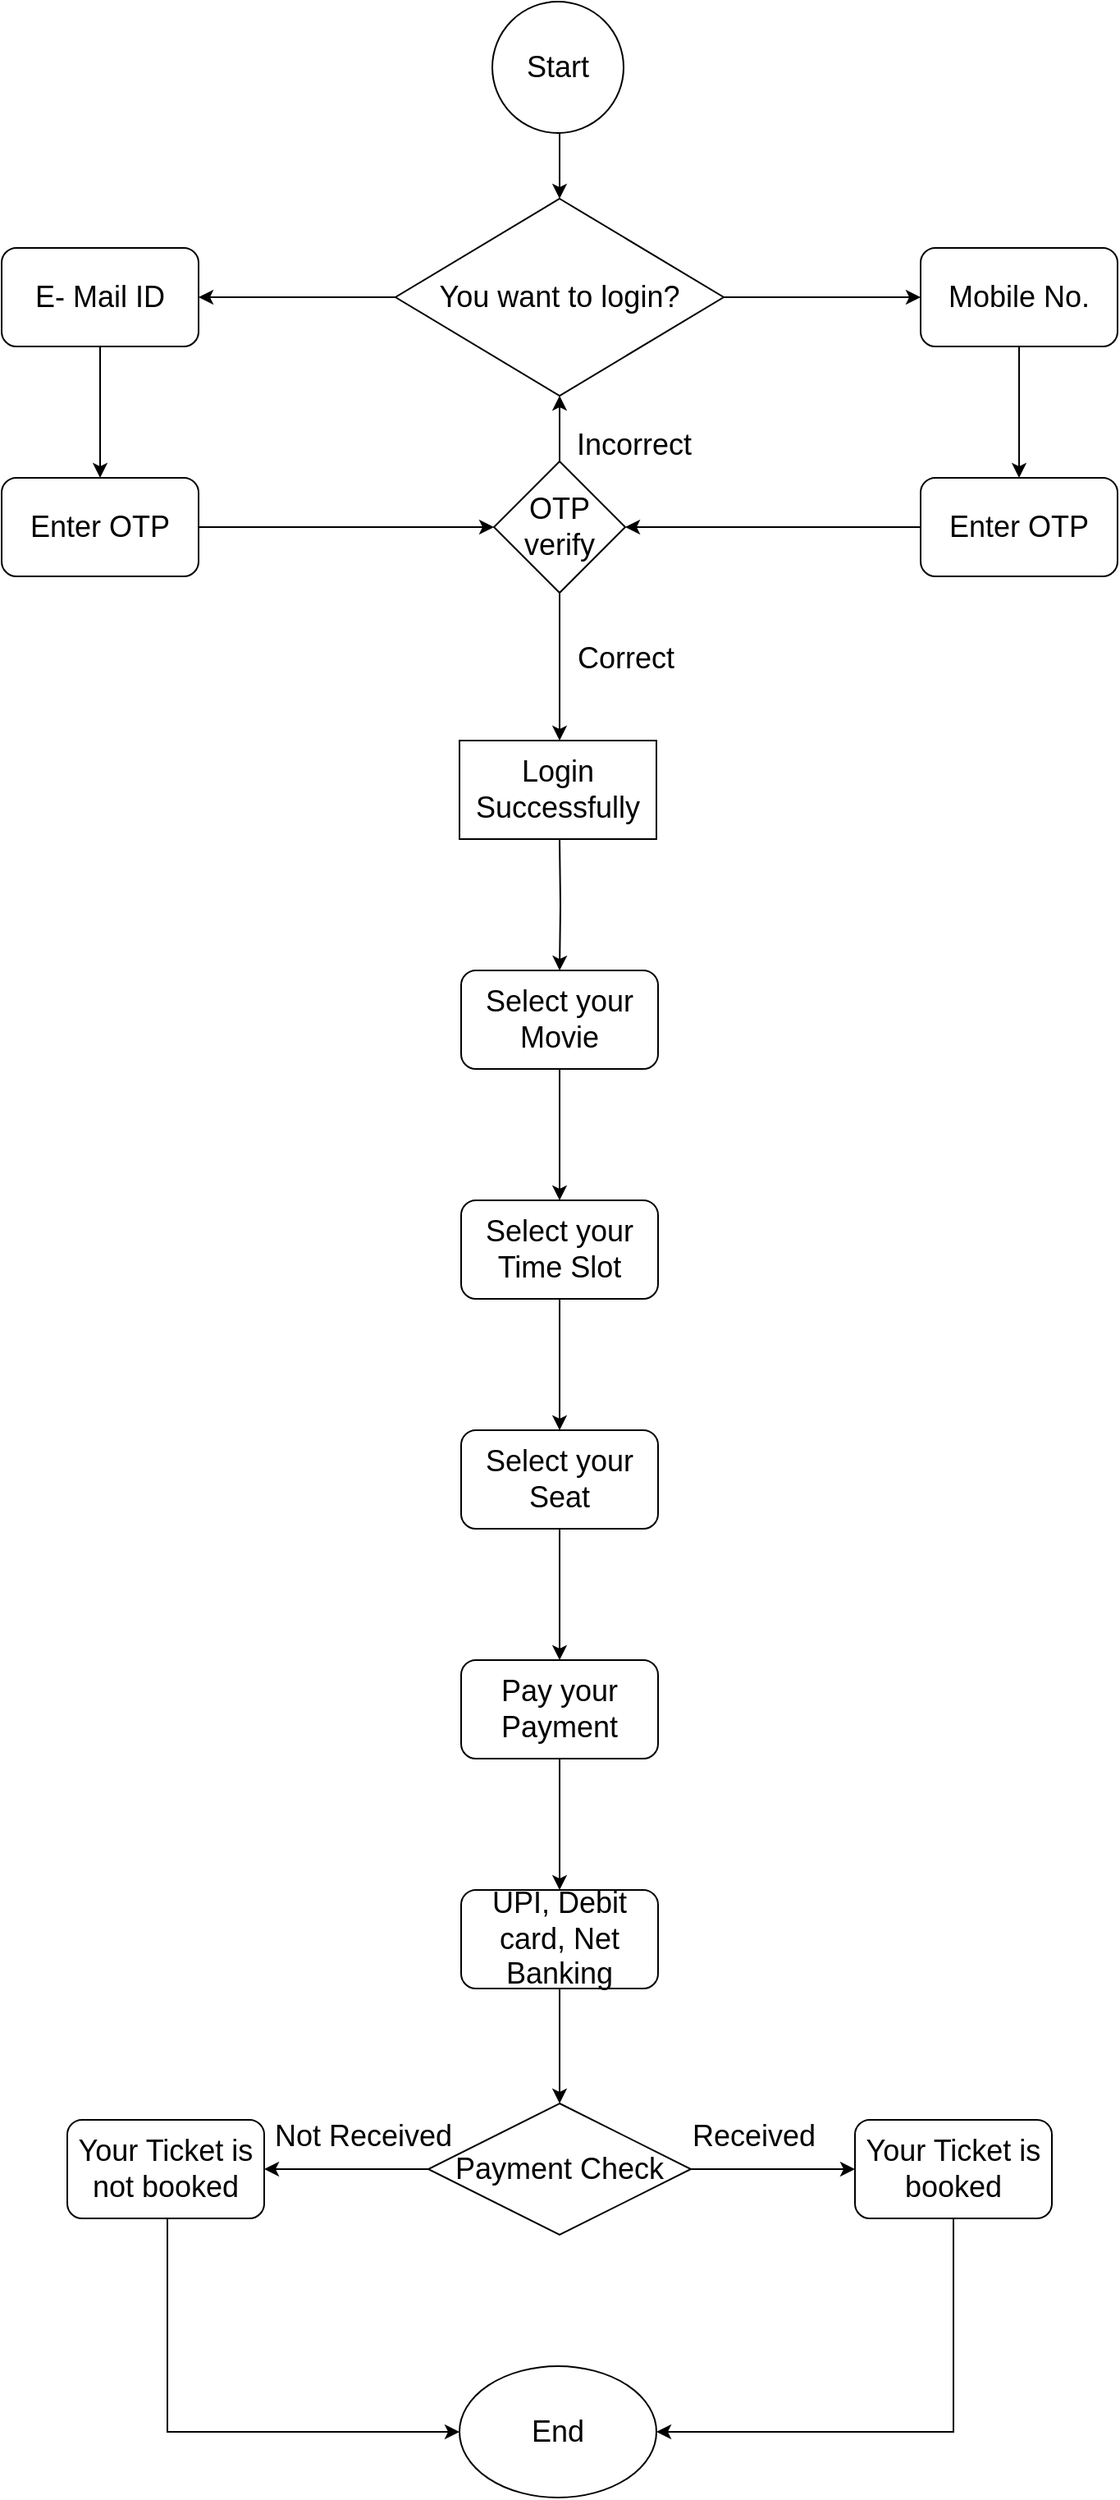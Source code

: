 <mxfile version="20.4.0" type="device"><diagram id="NYcuNHuBNR1uphEF2xcs" name="Page-1"><mxGraphModel dx="868" dy="1619" grid="1" gridSize="10" guides="1" tooltips="1" connect="1" arrows="1" fold="1" page="1" pageScale="1" pageWidth="827" pageHeight="1169" math="0" shadow="0"><root><mxCell id="0"/><mxCell id="1" parent="0"/><mxCell id="n-DvHvqlEG0RYoFFB1qZ-1" value="&lt;font style=&quot;font-size: 18px;&quot;&gt;Start&lt;/font&gt;" style="ellipse;whiteSpace=wrap;html=1;aspect=fixed;" vertex="1" parent="1"><mxGeometry x="399" y="-1080" width="80" height="80" as="geometry"/></mxCell><mxCell id="n-DvHvqlEG0RYoFFB1qZ-2" value="" style="endArrow=classic;html=1;rounded=0;fontSize=18;" edge="1" parent="1"><mxGeometry width="50" height="50" relative="1" as="geometry"><mxPoint x="440" y="-1000" as="sourcePoint"/><mxPoint x="440" y="-960" as="targetPoint"/></mxGeometry></mxCell><mxCell id="n-DvHvqlEG0RYoFFB1qZ-7" value="" style="edgeStyle=orthogonalEdgeStyle;rounded=0;orthogonalLoop=1;jettySize=auto;html=1;fontSize=18;" edge="1" parent="1" source="n-DvHvqlEG0RYoFFB1qZ-3" target="n-DvHvqlEG0RYoFFB1qZ-6"><mxGeometry relative="1" as="geometry"/></mxCell><mxCell id="n-DvHvqlEG0RYoFFB1qZ-9" value="" style="edgeStyle=orthogonalEdgeStyle;rounded=0;orthogonalLoop=1;jettySize=auto;html=1;fontSize=18;" edge="1" parent="1" source="n-DvHvqlEG0RYoFFB1qZ-3" target="n-DvHvqlEG0RYoFFB1qZ-8"><mxGeometry relative="1" as="geometry"/></mxCell><mxCell id="n-DvHvqlEG0RYoFFB1qZ-3" value="You want to login?" style="rhombus;whiteSpace=wrap;html=1;fontSize=18;" vertex="1" parent="1"><mxGeometry x="340" y="-960" width="200" height="120" as="geometry"/></mxCell><mxCell id="n-DvHvqlEG0RYoFFB1qZ-13" value="" style="edgeStyle=orthogonalEdgeStyle;rounded=0;orthogonalLoop=1;jettySize=auto;html=1;fontSize=18;" edge="1" parent="1" source="n-DvHvqlEG0RYoFFB1qZ-6" target="n-DvHvqlEG0RYoFFB1qZ-12"><mxGeometry relative="1" as="geometry"/></mxCell><mxCell id="n-DvHvqlEG0RYoFFB1qZ-6" value="E- Mail ID" style="rounded=1;whiteSpace=wrap;html=1;fontSize=18;" vertex="1" parent="1"><mxGeometry x="100" y="-930" width="120" height="60" as="geometry"/></mxCell><mxCell id="n-DvHvqlEG0RYoFFB1qZ-11" value="" style="edgeStyle=orthogonalEdgeStyle;rounded=0;orthogonalLoop=1;jettySize=auto;html=1;fontSize=18;" edge="1" parent="1" source="n-DvHvqlEG0RYoFFB1qZ-8" target="n-DvHvqlEG0RYoFFB1qZ-10"><mxGeometry relative="1" as="geometry"/></mxCell><mxCell id="n-DvHvqlEG0RYoFFB1qZ-8" value="Mobile No." style="rounded=1;whiteSpace=wrap;html=1;fontSize=18;" vertex="1" parent="1"><mxGeometry x="660" y="-930" width="120" height="60" as="geometry"/></mxCell><mxCell id="n-DvHvqlEG0RYoFFB1qZ-22" style="edgeStyle=orthogonalEdgeStyle;rounded=0;orthogonalLoop=1;jettySize=auto;html=1;fontSize=18;" edge="1" parent="1" source="n-DvHvqlEG0RYoFFB1qZ-10" target="n-DvHvqlEG0RYoFFB1qZ-19"><mxGeometry relative="1" as="geometry"/></mxCell><mxCell id="n-DvHvqlEG0RYoFFB1qZ-10" value="Enter OTP" style="whiteSpace=wrap;html=1;fontSize=18;rounded=1;" vertex="1" parent="1"><mxGeometry x="660" y="-790" width="120" height="60" as="geometry"/></mxCell><mxCell id="n-DvHvqlEG0RYoFFB1qZ-23" style="edgeStyle=orthogonalEdgeStyle;rounded=0;orthogonalLoop=1;jettySize=auto;html=1;entryX=0;entryY=0.5;entryDx=0;entryDy=0;fontSize=18;" edge="1" parent="1" source="n-DvHvqlEG0RYoFFB1qZ-12" target="n-DvHvqlEG0RYoFFB1qZ-19"><mxGeometry relative="1" as="geometry"/></mxCell><mxCell id="n-DvHvqlEG0RYoFFB1qZ-12" value="Enter OTP" style="rounded=1;whiteSpace=wrap;html=1;fontSize=18;" vertex="1" parent="1"><mxGeometry x="100" y="-790" width="120" height="60" as="geometry"/></mxCell><mxCell id="n-DvHvqlEG0RYoFFB1qZ-37" value="" style="edgeStyle=orthogonalEdgeStyle;rounded=0;orthogonalLoop=1;jettySize=auto;html=1;fontSize=18;" edge="1" parent="1" source="n-DvHvqlEG0RYoFFB1qZ-19" target="n-DvHvqlEG0RYoFFB1qZ-3"><mxGeometry relative="1" as="geometry"/></mxCell><mxCell id="n-DvHvqlEG0RYoFFB1qZ-44" value="" style="edgeStyle=orthogonalEdgeStyle;rounded=0;orthogonalLoop=1;jettySize=auto;html=1;fontSize=18;" edge="1" parent="1" source="n-DvHvqlEG0RYoFFB1qZ-19"><mxGeometry relative="1" as="geometry"><mxPoint x="440" y="-630" as="targetPoint"/></mxGeometry></mxCell><mxCell id="n-DvHvqlEG0RYoFFB1qZ-19" value="OTP verify" style="rhombus;whiteSpace=wrap;html=1;fontSize=18;" vertex="1" parent="1"><mxGeometry x="400" y="-800" width="80" height="80" as="geometry"/></mxCell><mxCell id="n-DvHvqlEG0RYoFFB1qZ-38" value="Incorrect" style="text;html=1;align=center;verticalAlign=middle;resizable=0;points=[];autosize=1;strokeColor=none;fillColor=none;fontSize=18;" vertex="1" parent="1"><mxGeometry x="440" y="-830" width="90" height="40" as="geometry"/></mxCell><mxCell id="n-DvHvqlEG0RYoFFB1qZ-47" value="" style="edgeStyle=orthogonalEdgeStyle;rounded=0;orthogonalLoop=1;jettySize=auto;html=1;fontSize=18;" edge="1" parent="1" target="n-DvHvqlEG0RYoFFB1qZ-46"><mxGeometry relative="1" as="geometry"><mxPoint x="440" y="-570" as="sourcePoint"/></mxGeometry></mxCell><mxCell id="n-DvHvqlEG0RYoFFB1qZ-45" value="Correct" style="text;html=1;align=center;verticalAlign=middle;resizable=0;points=[];autosize=1;strokeColor=none;fillColor=none;fontSize=18;" vertex="1" parent="1"><mxGeometry x="440" y="-700" width="80" height="40" as="geometry"/></mxCell><mxCell id="n-DvHvqlEG0RYoFFB1qZ-49" value="" style="edgeStyle=orthogonalEdgeStyle;rounded=0;orthogonalLoop=1;jettySize=auto;html=1;fontSize=18;" edge="1" parent="1" source="n-DvHvqlEG0RYoFFB1qZ-46" target="n-DvHvqlEG0RYoFFB1qZ-48"><mxGeometry relative="1" as="geometry"/></mxCell><mxCell id="n-DvHvqlEG0RYoFFB1qZ-46" value="Select your Movie" style="rounded=1;whiteSpace=wrap;html=1;fontSize=18;" vertex="1" parent="1"><mxGeometry x="380" y="-490" width="120" height="60" as="geometry"/></mxCell><mxCell id="n-DvHvqlEG0RYoFFB1qZ-51" value="" style="edgeStyle=orthogonalEdgeStyle;rounded=0;orthogonalLoop=1;jettySize=auto;html=1;fontSize=18;" edge="1" parent="1" source="n-DvHvqlEG0RYoFFB1qZ-48" target="n-DvHvqlEG0RYoFFB1qZ-50"><mxGeometry relative="1" as="geometry"/></mxCell><mxCell id="n-DvHvqlEG0RYoFFB1qZ-48" value="Select your Time Slot" style="rounded=1;whiteSpace=wrap;html=1;fontSize=18;" vertex="1" parent="1"><mxGeometry x="380" y="-350" width="120" height="60" as="geometry"/></mxCell><mxCell id="n-DvHvqlEG0RYoFFB1qZ-53" value="" style="edgeStyle=orthogonalEdgeStyle;rounded=0;orthogonalLoop=1;jettySize=auto;html=1;fontSize=18;" edge="1" parent="1" source="n-DvHvqlEG0RYoFFB1qZ-50" target="n-DvHvqlEG0RYoFFB1qZ-52"><mxGeometry relative="1" as="geometry"/></mxCell><mxCell id="n-DvHvqlEG0RYoFFB1qZ-50" value="Select your Seat" style="rounded=1;whiteSpace=wrap;html=1;fontSize=18;" vertex="1" parent="1"><mxGeometry x="380" y="-210" width="120" height="60" as="geometry"/></mxCell><mxCell id="n-DvHvqlEG0RYoFFB1qZ-55" value="" style="edgeStyle=orthogonalEdgeStyle;rounded=0;orthogonalLoop=1;jettySize=auto;html=1;fontSize=18;" edge="1" parent="1" source="n-DvHvqlEG0RYoFFB1qZ-52" target="n-DvHvqlEG0RYoFFB1qZ-54"><mxGeometry relative="1" as="geometry"/></mxCell><mxCell id="n-DvHvqlEG0RYoFFB1qZ-52" value="Pay your Payment" style="rounded=1;whiteSpace=wrap;html=1;fontSize=18;" vertex="1" parent="1"><mxGeometry x="380" y="-70" width="120" height="60" as="geometry"/></mxCell><mxCell id="n-DvHvqlEG0RYoFFB1qZ-61" value="" style="edgeStyle=orthogonalEdgeStyle;rounded=0;orthogonalLoop=1;jettySize=auto;html=1;fontSize=18;" edge="1" parent="1" source="n-DvHvqlEG0RYoFFB1qZ-54" target="n-DvHvqlEG0RYoFFB1qZ-60"><mxGeometry relative="1" as="geometry"/></mxCell><mxCell id="n-DvHvqlEG0RYoFFB1qZ-54" value="UPI, Debit card, Net Banking" style="rounded=1;whiteSpace=wrap;html=1;fontSize=18;" vertex="1" parent="1"><mxGeometry x="380" y="70" width="120" height="60" as="geometry"/></mxCell><mxCell id="n-DvHvqlEG0RYoFFB1qZ-63" value="" style="edgeStyle=orthogonalEdgeStyle;rounded=0;orthogonalLoop=1;jettySize=auto;html=1;fontSize=18;" edge="1" parent="1" source="n-DvHvqlEG0RYoFFB1qZ-60" target="n-DvHvqlEG0RYoFFB1qZ-62"><mxGeometry relative="1" as="geometry"/></mxCell><mxCell id="n-DvHvqlEG0RYoFFB1qZ-65" value="" style="edgeStyle=orthogonalEdgeStyle;rounded=0;orthogonalLoop=1;jettySize=auto;html=1;fontSize=18;" edge="1" parent="1" source="n-DvHvqlEG0RYoFFB1qZ-60" target="n-DvHvqlEG0RYoFFB1qZ-64"><mxGeometry relative="1" as="geometry"/></mxCell><mxCell id="n-DvHvqlEG0RYoFFB1qZ-60" value="Payment Check" style="rhombus;whiteSpace=wrap;html=1;fontSize=18;" vertex="1" parent="1"><mxGeometry x="360" y="200" width="160" height="80" as="geometry"/></mxCell><mxCell id="n-DvHvqlEG0RYoFFB1qZ-81" value="" style="edgeStyle=orthogonalEdgeStyle;rounded=0;orthogonalLoop=1;jettySize=auto;html=1;fontSize=18;entryX=1;entryY=0.5;entryDx=0;entryDy=0;" edge="1" parent="1" source="n-DvHvqlEG0RYoFFB1qZ-62" target="n-DvHvqlEG0RYoFFB1qZ-78"><mxGeometry relative="1" as="geometry"><mxPoint x="680" y="350" as="targetPoint"/><Array as="points"><mxPoint x="680" y="400"/></Array></mxGeometry></mxCell><mxCell id="n-DvHvqlEG0RYoFFB1qZ-62" value="Your Ticket is booked" style="rounded=1;whiteSpace=wrap;html=1;fontSize=18;" vertex="1" parent="1"><mxGeometry x="620" y="210" width="120" height="60" as="geometry"/></mxCell><mxCell id="n-DvHvqlEG0RYoFFB1qZ-64" value="Your Ticket is not booked" style="rounded=1;whiteSpace=wrap;html=1;fontSize=18;" vertex="1" parent="1"><mxGeometry x="140" y="210" width="120" height="60" as="geometry"/></mxCell><mxCell id="n-DvHvqlEG0RYoFFB1qZ-67" value="Not Received" style="text;html=1;align=center;verticalAlign=middle;resizable=0;points=[];autosize=1;strokeColor=none;fillColor=none;fontSize=18;" vertex="1" parent="1"><mxGeometry x="255" y="200" width="130" height="40" as="geometry"/></mxCell><mxCell id="n-DvHvqlEG0RYoFFB1qZ-68" value="Received" style="text;html=1;align=center;verticalAlign=middle;resizable=0;points=[];autosize=1;strokeColor=none;fillColor=none;fontSize=18;" vertex="1" parent="1"><mxGeometry x="508" y="200" width="100" height="40" as="geometry"/></mxCell><mxCell id="n-DvHvqlEG0RYoFFB1qZ-69" value="Login Successfully" style="rounded=0;whiteSpace=wrap;html=1;fontSize=18;" vertex="1" parent="1"><mxGeometry x="379" y="-630" width="120" height="60" as="geometry"/></mxCell><mxCell id="n-DvHvqlEG0RYoFFB1qZ-78" value="End" style="ellipse;whiteSpace=wrap;html=1;fontSize=18;" vertex="1" parent="1"><mxGeometry x="379" y="360" width="120" height="80" as="geometry"/></mxCell><mxCell id="n-DvHvqlEG0RYoFFB1qZ-82" value="" style="edgeStyle=orthogonalEdgeStyle;rounded=0;orthogonalLoop=1;jettySize=auto;html=1;fontSize=18;entryX=0;entryY=0.5;entryDx=0;entryDy=0;" edge="1" parent="1" target="n-DvHvqlEG0RYoFFB1qZ-78"><mxGeometry relative="1" as="geometry"><mxPoint x="201" y="270" as="sourcePoint"/><mxPoint x="20" y="400" as="targetPoint"/><Array as="points"><mxPoint x="201" y="400"/></Array></mxGeometry></mxCell></root></mxGraphModel></diagram></mxfile>